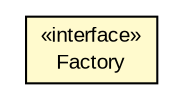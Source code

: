 #!/usr/local/bin/dot
#
# Class diagram 
# Generated by UMLGraph version R5_6-24-gf6e263 (http://www.umlgraph.org/)
#

digraph G {
	edge [fontname="arial",fontsize=10,labelfontname="arial",labelfontsize=10];
	node [fontname="arial",fontsize=10,shape=plaintext];
	nodesep=0.25;
	ranksep=0.5;
	rankdir=LR;
	// com.gwtplatform.mvp.rebind.velocity.proxy.VelocityPlacetokenGenerator.Factory
	c534955 [label=<<table title="com.gwtplatform.mvp.rebind.velocity.proxy.VelocityPlacetokenGenerator.Factory" border="0" cellborder="1" cellspacing="0" cellpadding="2" port="p" bgcolor="lemonChiffon" href="./VelocityPlacetokenGenerator.Factory.html">
		<tr><td><table border="0" cellspacing="0" cellpadding="1">
<tr><td align="center" balign="center"> &#171;interface&#187; </td></tr>
<tr><td align="center" balign="center"> Factory </td></tr>
		</table></td></tr>
		</table>>, URL="./VelocityPlacetokenGenerator.Factory.html", fontname="arial", fontcolor="black", fontsize=10.0];
}

